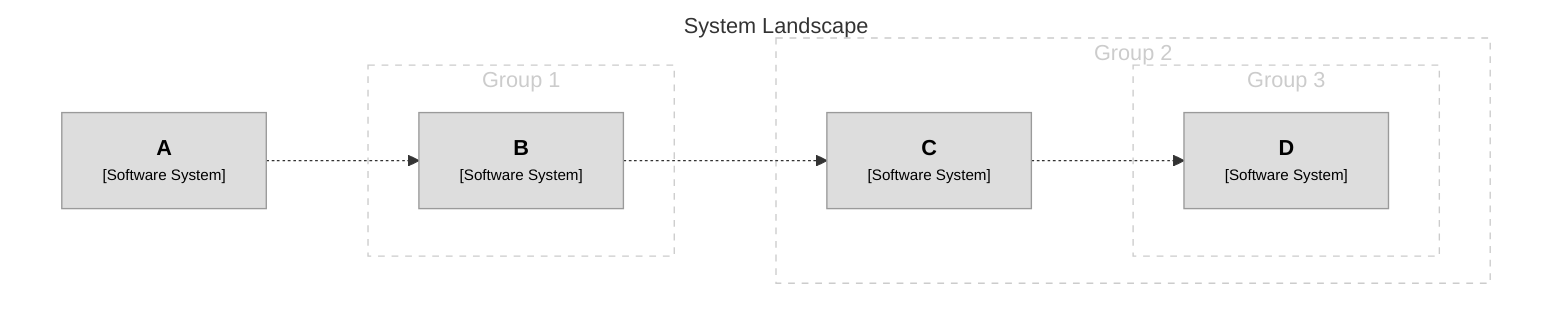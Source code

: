 graph TB
  linkStyle default fill:#ffffff

  subgraph diagram ["System Landscape"]
    style diagram fill:#ffffff,stroke:#ffffff

    subgraph group1 [Group 1]
      style group1 fill:#ffffff,stroke:#cccccc,color:#cccccc,stroke-dasharray:5

      2["<div style='font-weight: bold'>B</div><div style='font-size: 70%; margin-top: 0px'>[Software System]</div>"]
      style 2 fill:#dddddd,stroke:#9a9a9a,color:#000000
    end

    subgraph group2 [Group 2]
      style group2 fill:#ffffff,stroke:#cccccc,color:#cccccc,stroke-dasharray:5

      3["<div style='font-weight: bold'>C</div><div style='font-size: 70%; margin-top: 0px'>[Software System]</div>"]
      style 3 fill:#dddddd,stroke:#9a9a9a,color:#000000
        subgraph group3 [Group 3]
          style group3 fill:#ffffff,stroke:#cccccc,color:#cccccc,stroke-dasharray:5

          4["<div style='font-weight: bold'>D</div><div style='font-size: 70%; margin-top: 0px'>[Software System]</div>"]
          style 4 fill:#dddddd,stroke:#9a9a9a,color:#000000
        end

    end

    1["<div style='font-weight: bold'>A</div><div style='font-size: 70%; margin-top: 0px'>[Software System]</div>"]
    style 1 fill:#dddddd,stroke:#9a9a9a,color:#000000

    2-. "<div></div><div style='font-size: 70%'></div>" .->3
    3-. "<div></div><div style='font-size: 70%'></div>" .->4
    1-. "<div></div><div style='font-size: 70%'></div>" .->2
  end
